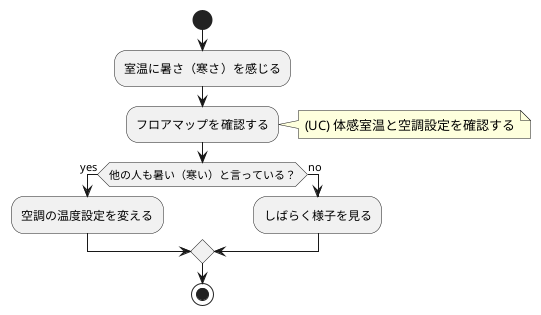 @startuml

start
:室温に暑さ（寒さ）を感じる;
:フロアマップを確認する;
note right
(UC) 体感室温と空調設定を確認する
end note
if (他の人も暑い（寒い）と言っている？) then (yes)
 :空調の温度設定を変える;
else (no)
 :しばらく様子を見る;
endif

stop
@enduml

